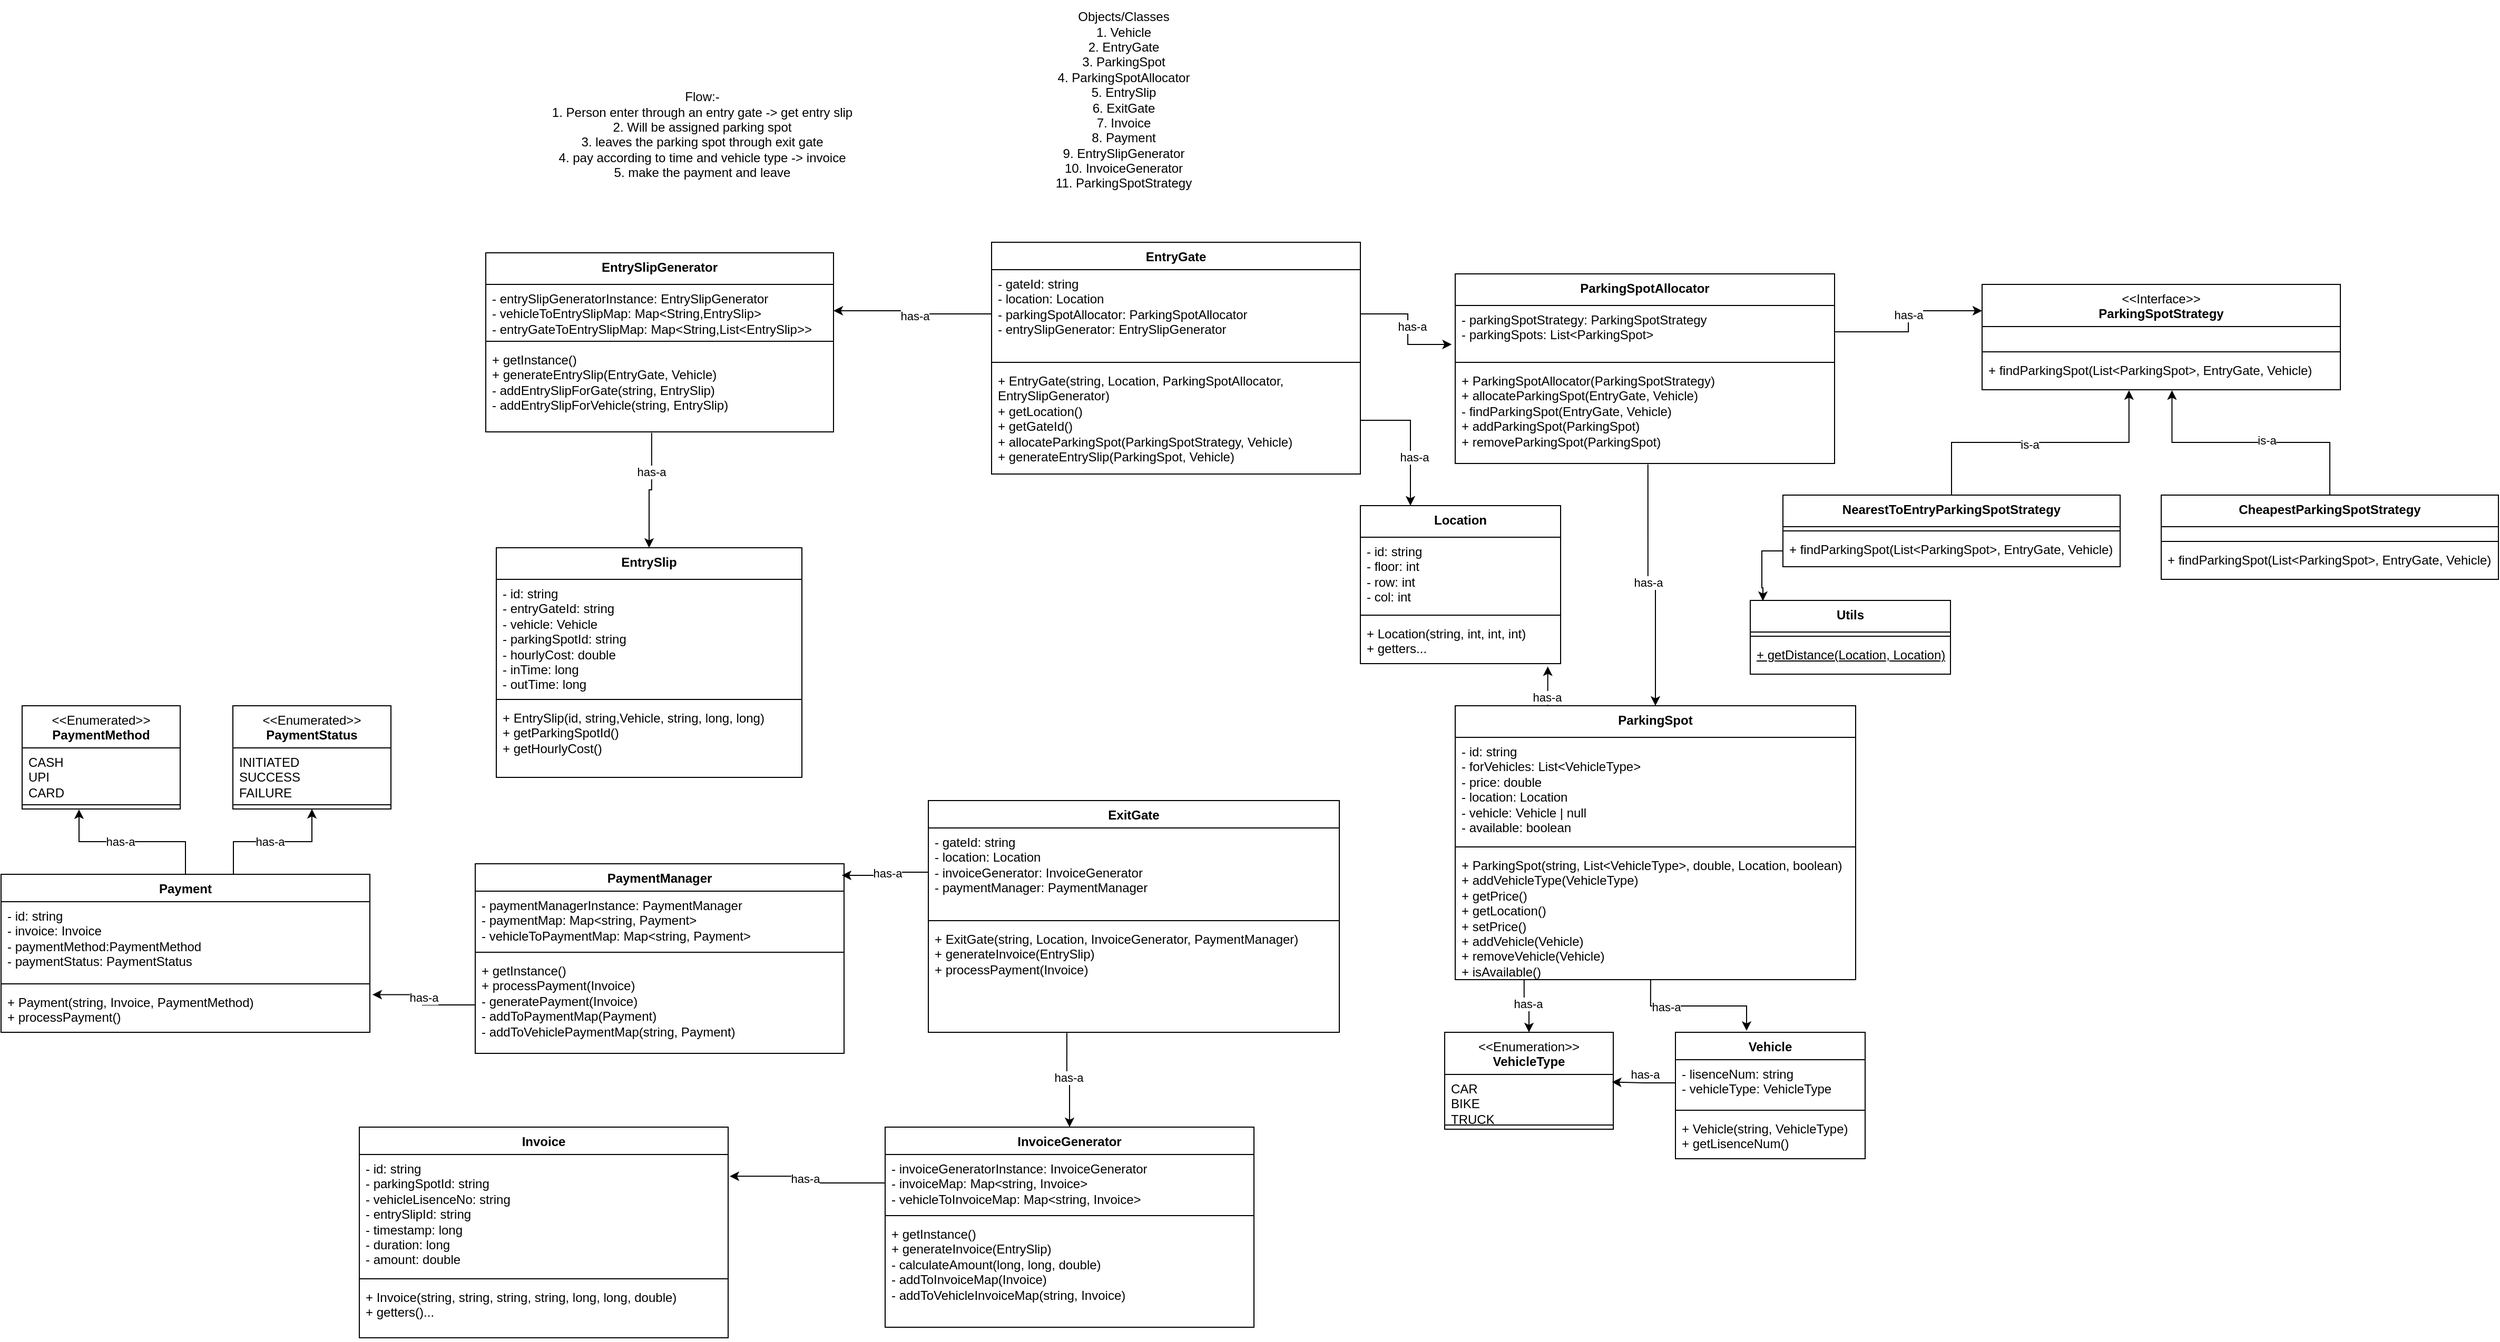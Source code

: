 <mxfile version="24.2.5" type="device">
  <diagram id="C5RBs43oDa-KdzZeNtuy" name="Page-1">
    <mxGraphModel dx="3758" dy="3126" grid="1" gridSize="10" guides="1" tooltips="1" connect="1" arrows="1" fold="1" page="1" pageScale="1" pageWidth="827" pageHeight="1169" math="0" shadow="0">
      <root>
        <mxCell id="WIyWlLk6GJQsqaUBKTNV-0" />
        <mxCell id="WIyWlLk6GJQsqaUBKTNV-1" parent="WIyWlLk6GJQsqaUBKTNV-0" />
        <mxCell id="csbOrZ35nOHn9MY8lGg2-0" value="Flow:-&lt;div&gt;1. Person enter through an entry gate -&amp;gt; get entry slip&lt;/div&gt;&lt;div&gt;2. Will be assigned parking spot&lt;br&gt;3. leaves the parking spot through exit gate&lt;/div&gt;&lt;div&gt;4. pay according to time and vehicle type -&amp;gt; invoice&lt;/div&gt;&lt;div&gt;5. make the payment and leave&lt;/div&gt;&lt;div&gt;&lt;br&gt;&lt;/div&gt;" style="text;html=1;align=center;verticalAlign=middle;resizable=0;points=[];autosize=1;strokeColor=none;fillColor=none;" vertex="1" parent="WIyWlLk6GJQsqaUBKTNV-1">
          <mxGeometry x="-90" y="-110" width="310" height="110" as="geometry" />
        </mxCell>
        <mxCell id="csbOrZ35nOHn9MY8lGg2-1" value="Objects/Classes&lt;div&gt;1. Vehicle&lt;/div&gt;&lt;div&gt;2. EntryGate&lt;/div&gt;&lt;div&gt;3. ParkingSpot&lt;/div&gt;&lt;div&gt;4. ParkingSpotAllocator&lt;/div&gt;&lt;div&gt;5. EntrySlip&lt;/div&gt;&lt;div&gt;6. ExitGate&lt;/div&gt;&lt;div&gt;7. Invoice&lt;/div&gt;&lt;div&gt;8. Payment&lt;/div&gt;&lt;div&gt;9. EntrySlipGenerator&lt;/div&gt;&lt;div&gt;10. InvoiceGenerator&lt;/div&gt;&lt;div&gt;11.&amp;nbsp;&lt;span style=&quot;text-align: left; text-wrap: wrap; background-color: initial;&quot;&gt;ParkingSpotStrategy&lt;/span&gt;&lt;/div&gt;" style="text;html=1;align=center;verticalAlign=middle;resizable=0;points=[];autosize=1;strokeColor=none;fillColor=none;" vertex="1" parent="WIyWlLk6GJQsqaUBKTNV-1">
          <mxGeometry x="390" y="-190" width="150" height="190" as="geometry" />
        </mxCell>
        <mxCell id="csbOrZ35nOHn9MY8lGg2-3" value="Vehicle" style="swimlane;fontStyle=1;align=center;verticalAlign=top;childLayout=stackLayout;horizontal=1;startSize=26;horizontalStack=0;resizeParent=1;resizeParentMax=0;resizeLast=0;collapsible=1;marginBottom=0;whiteSpace=wrap;html=1;" vertex="1" parent="WIyWlLk6GJQsqaUBKTNV-1">
          <mxGeometry x="989" y="790" width="180" height="120" as="geometry" />
        </mxCell>
        <mxCell id="csbOrZ35nOHn9MY8lGg2-4" value="- lisenceNum: string&lt;div&gt;- vehicleType: VehicleType&lt;/div&gt;" style="text;strokeColor=none;fillColor=none;align=left;verticalAlign=top;spacingLeft=4;spacingRight=4;overflow=hidden;rotatable=0;points=[[0,0.5],[1,0.5]];portConstraint=eastwest;whiteSpace=wrap;html=1;" vertex="1" parent="csbOrZ35nOHn9MY8lGg2-3">
          <mxGeometry y="26" width="180" height="44" as="geometry" />
        </mxCell>
        <mxCell id="csbOrZ35nOHn9MY8lGg2-5" value="" style="line;strokeWidth=1;fillColor=none;align=left;verticalAlign=middle;spacingTop=-1;spacingLeft=3;spacingRight=3;rotatable=0;labelPosition=right;points=[];portConstraint=eastwest;strokeColor=inherit;" vertex="1" parent="csbOrZ35nOHn9MY8lGg2-3">
          <mxGeometry y="70" width="180" height="8" as="geometry" />
        </mxCell>
        <mxCell id="csbOrZ35nOHn9MY8lGg2-6" value="&lt;div&gt;+ Vehicle(string, VehicleType)&lt;/div&gt;+ getLisenceNum()" style="text;strokeColor=none;fillColor=none;align=left;verticalAlign=top;spacingLeft=4;spacingRight=4;overflow=hidden;rotatable=0;points=[[0,0.5],[1,0.5]];portConstraint=eastwest;whiteSpace=wrap;html=1;" vertex="1" parent="csbOrZ35nOHn9MY8lGg2-3">
          <mxGeometry y="78" width="180" height="42" as="geometry" />
        </mxCell>
        <mxCell id="csbOrZ35nOHn9MY8lGg2-14" value="&lt;div&gt;&lt;span style=&quot;font-weight: normal;&quot;&gt;&amp;lt;&amp;lt;Enumeration&amp;gt;&amp;gt;&lt;/span&gt;&lt;/div&gt;VehicleType" style="swimlane;fontStyle=1;align=center;verticalAlign=top;childLayout=stackLayout;horizontal=1;startSize=40;horizontalStack=0;resizeParent=1;resizeParentMax=0;resizeLast=0;collapsible=1;marginBottom=0;whiteSpace=wrap;html=1;" vertex="1" parent="WIyWlLk6GJQsqaUBKTNV-1">
          <mxGeometry x="770" y="790" width="160" height="92" as="geometry" />
        </mxCell>
        <mxCell id="csbOrZ35nOHn9MY8lGg2-15" value="CAR&lt;div&gt;BIKE&lt;/div&gt;&lt;div&gt;TRUCK&lt;/div&gt;" style="text;strokeColor=none;fillColor=none;align=left;verticalAlign=top;spacingLeft=4;spacingRight=4;overflow=hidden;rotatable=0;points=[[0,0.5],[1,0.5]];portConstraint=eastwest;whiteSpace=wrap;html=1;" vertex="1" parent="csbOrZ35nOHn9MY8lGg2-14">
          <mxGeometry y="40" width="160" height="44" as="geometry" />
        </mxCell>
        <mxCell id="csbOrZ35nOHn9MY8lGg2-16" value="" style="line;strokeWidth=1;fillColor=none;align=left;verticalAlign=middle;spacingTop=-1;spacingLeft=3;spacingRight=3;rotatable=0;labelPosition=right;points=[];portConstraint=eastwest;strokeColor=inherit;" vertex="1" parent="csbOrZ35nOHn9MY8lGg2-14">
          <mxGeometry y="84" width="160" height="8" as="geometry" />
        </mxCell>
        <mxCell id="csbOrZ35nOHn9MY8lGg2-18" style="edgeStyle=orthogonalEdgeStyle;rounded=0;orthogonalLoop=1;jettySize=auto;html=1;entryX=0.992;entryY=0.164;entryDx=0;entryDy=0;entryPerimeter=0;" edge="1" parent="WIyWlLk6GJQsqaUBKTNV-1" source="csbOrZ35nOHn9MY8lGg2-4" target="csbOrZ35nOHn9MY8lGg2-15">
          <mxGeometry relative="1" as="geometry" />
        </mxCell>
        <mxCell id="csbOrZ35nOHn9MY8lGg2-19" value="has-a" style="edgeLabel;html=1;align=center;verticalAlign=middle;resizable=0;points=[];" vertex="1" connectable="0" parent="csbOrZ35nOHn9MY8lGg2-18">
          <mxGeometry x="0.165" y="-1" relative="1" as="geometry">
            <mxPoint x="5" y="-6" as="offset" />
          </mxGeometry>
        </mxCell>
        <mxCell id="csbOrZ35nOHn9MY8lGg2-20" value="EntryGate" style="swimlane;fontStyle=1;align=center;verticalAlign=top;childLayout=stackLayout;horizontal=1;startSize=26;horizontalStack=0;resizeParent=1;resizeParentMax=0;resizeLast=0;collapsible=1;marginBottom=0;whiteSpace=wrap;html=1;" vertex="1" parent="WIyWlLk6GJQsqaUBKTNV-1">
          <mxGeometry x="340" y="40" width="350" height="220" as="geometry" />
        </mxCell>
        <mxCell id="csbOrZ35nOHn9MY8lGg2-21" value="&lt;div&gt;- gateId: string&lt;span style=&quot;background-color: initial;&quot;&gt;&amp;nbsp;&lt;/span&gt;&lt;/div&gt;&lt;div&gt;&lt;span style=&quot;background-color: initial;&quot;&gt;- location: Location&lt;/span&gt;&lt;/div&gt;-&amp;nbsp;&lt;span style=&quot;background-color: initial;&quot;&gt;parkingSpotAllocator: ParkingSpotAllocator&lt;/span&gt;&lt;div&gt;&lt;div&gt;- entrySlipGenerator: EntrySlipGenerator&lt;/div&gt;&lt;/div&gt;&lt;div&gt;&lt;br&gt;&lt;/div&gt;" style="text;strokeColor=none;fillColor=none;align=left;verticalAlign=top;spacingLeft=4;spacingRight=4;overflow=hidden;rotatable=0;points=[[0,0.5],[1,0.5]];portConstraint=eastwest;whiteSpace=wrap;html=1;" vertex="1" parent="csbOrZ35nOHn9MY8lGg2-20">
          <mxGeometry y="26" width="350" height="84" as="geometry" />
        </mxCell>
        <mxCell id="csbOrZ35nOHn9MY8lGg2-22" value="" style="line;strokeWidth=1;fillColor=none;align=left;verticalAlign=middle;spacingTop=-1;spacingLeft=3;spacingRight=3;rotatable=0;labelPosition=right;points=[];portConstraint=eastwest;strokeColor=inherit;" vertex="1" parent="csbOrZ35nOHn9MY8lGg2-20">
          <mxGeometry y="110" width="350" height="8" as="geometry" />
        </mxCell>
        <mxCell id="csbOrZ35nOHn9MY8lGg2-23" value="+ EntryGate(string, Location, ParkingSpotAllocator, EntrySlipGenerator)&lt;div&gt;&lt;span style=&quot;background-color: initial;&quot;&gt;+ getLocation()&lt;/span&gt;&lt;/div&gt;&lt;div&gt;&lt;span style=&quot;background-color: initial;&quot;&gt;+ getGateId()&lt;/span&gt;&lt;div&gt;&lt;div&gt;+ allocateParkingSpot(ParkingSpotStrategy, Vehicle)&lt;/div&gt;&lt;div&gt;+ generateEntrySlip(ParkingSpot, Vehicle)&lt;/div&gt;&lt;div&gt;&lt;br&gt;&lt;/div&gt;&lt;/div&gt;&lt;/div&gt;" style="text;strokeColor=none;fillColor=none;align=left;verticalAlign=top;spacingLeft=4;spacingRight=4;overflow=hidden;rotatable=0;points=[[0,0.5],[1,0.5]];portConstraint=eastwest;whiteSpace=wrap;html=1;" vertex="1" parent="csbOrZ35nOHn9MY8lGg2-20">
          <mxGeometry y="118" width="350" height="102" as="geometry" />
        </mxCell>
        <mxCell id="csbOrZ35nOHn9MY8lGg2-24" value="&lt;div&gt;ParkingSpotAllocator&lt;/div&gt;" style="swimlane;fontStyle=1;align=center;verticalAlign=top;childLayout=stackLayout;horizontal=1;startSize=30;horizontalStack=0;resizeParent=1;resizeParentMax=0;resizeLast=0;collapsible=1;marginBottom=0;whiteSpace=wrap;html=1;" vertex="1" parent="WIyWlLk6GJQsqaUBKTNV-1">
          <mxGeometry x="780" y="70" width="360" height="180" as="geometry" />
        </mxCell>
        <mxCell id="csbOrZ35nOHn9MY8lGg2-25" value="- parkingSpotStrategy: ParkingSpotStrategy&lt;div&gt;- parkingSpots: List&amp;lt;ParkingSpot&amp;gt;&lt;/div&gt;" style="text;strokeColor=none;fillColor=none;align=left;verticalAlign=top;spacingLeft=4;spacingRight=4;overflow=hidden;rotatable=0;points=[[0,0.5],[1,0.5]];portConstraint=eastwest;whiteSpace=wrap;html=1;" vertex="1" parent="csbOrZ35nOHn9MY8lGg2-24">
          <mxGeometry y="30" width="360" height="50" as="geometry" />
        </mxCell>
        <mxCell id="csbOrZ35nOHn9MY8lGg2-26" value="" style="line;strokeWidth=1;fillColor=none;align=left;verticalAlign=middle;spacingTop=-1;spacingLeft=3;spacingRight=3;rotatable=0;labelPosition=right;points=[];portConstraint=eastwest;strokeColor=inherit;" vertex="1" parent="csbOrZ35nOHn9MY8lGg2-24">
          <mxGeometry y="80" width="360" height="8" as="geometry" />
        </mxCell>
        <mxCell id="csbOrZ35nOHn9MY8lGg2-27" value="+ ParkingSpotAllocator(ParkingSpotStrategy)&lt;div&gt;+ allocateParkingSpot(EntryGate, Vehicle)&lt;div&gt;- findParkingSpot(EntryGate, Vehicle)&lt;/div&gt;&lt;/div&gt;&lt;div&gt;+ addParkingSpot(ParkingSpot)&lt;/div&gt;&lt;div&gt;+ removeParkingSpot(ParkingSpot)&lt;/div&gt;&lt;div&gt;&lt;br&gt;&lt;/div&gt;" style="text;strokeColor=none;fillColor=none;align=left;verticalAlign=top;spacingLeft=4;spacingRight=4;overflow=hidden;rotatable=0;points=[[0,0.5],[1,0.5]];portConstraint=eastwest;whiteSpace=wrap;html=1;" vertex="1" parent="csbOrZ35nOHn9MY8lGg2-24">
          <mxGeometry y="88" width="360" height="92" as="geometry" />
        </mxCell>
        <mxCell id="csbOrZ35nOHn9MY8lGg2-34" style="edgeStyle=orthogonalEdgeStyle;rounded=0;orthogonalLoop=1;jettySize=auto;html=1;entryX=-0.009;entryY=0.372;entryDx=0;entryDy=0;entryPerimeter=0;" edge="1" parent="WIyWlLk6GJQsqaUBKTNV-1" source="csbOrZ35nOHn9MY8lGg2-21" target="csbOrZ35nOHn9MY8lGg2-24">
          <mxGeometry relative="1" as="geometry" />
        </mxCell>
        <mxCell id="csbOrZ35nOHn9MY8lGg2-35" value="has-a" style="edgeLabel;html=1;align=center;verticalAlign=middle;resizable=0;points=[];" vertex="1" connectable="0" parent="csbOrZ35nOHn9MY8lGg2-34">
          <mxGeometry x="-0.025" y="4" relative="1" as="geometry">
            <mxPoint as="offset" />
          </mxGeometry>
        </mxCell>
        <mxCell id="csbOrZ35nOHn9MY8lGg2-36" value="&lt;div&gt;&lt;span style=&quot;font-weight: normal;&quot;&gt;&amp;lt;&amp;lt;Interface&amp;gt;&amp;gt;&lt;/span&gt;&lt;/div&gt;&lt;div&gt;ParkingSpotStrategy&lt;/div&gt;" style="swimlane;fontStyle=1;align=center;verticalAlign=top;childLayout=stackLayout;horizontal=1;startSize=40;horizontalStack=0;resizeParent=1;resizeParentMax=0;resizeLast=0;collapsible=1;marginBottom=0;whiteSpace=wrap;html=1;" vertex="1" parent="WIyWlLk6GJQsqaUBKTNV-1">
          <mxGeometry x="1280" y="80" width="340" height="100" as="geometry" />
        </mxCell>
        <mxCell id="csbOrZ35nOHn9MY8lGg2-37" value="&lt;div&gt;&lt;br&gt;&lt;/div&gt;" style="text;strokeColor=none;fillColor=none;align=left;verticalAlign=top;spacingLeft=4;spacingRight=4;overflow=hidden;rotatable=0;points=[[0,0.5],[1,0.5]];portConstraint=eastwest;whiteSpace=wrap;html=1;" vertex="1" parent="csbOrZ35nOHn9MY8lGg2-36">
          <mxGeometry y="40" width="340" height="20" as="geometry" />
        </mxCell>
        <mxCell id="csbOrZ35nOHn9MY8lGg2-38" value="" style="line;strokeWidth=1;fillColor=none;align=left;verticalAlign=middle;spacingTop=-1;spacingLeft=3;spacingRight=3;rotatable=0;labelPosition=right;points=[];portConstraint=eastwest;strokeColor=inherit;" vertex="1" parent="csbOrZ35nOHn9MY8lGg2-36">
          <mxGeometry y="60" width="340" height="8" as="geometry" />
        </mxCell>
        <mxCell id="csbOrZ35nOHn9MY8lGg2-39" value="+ findParkingSpot(List&amp;lt;ParkingSpot&amp;gt;, EntryGate, Vehicle)" style="text;strokeColor=none;fillColor=none;align=left;verticalAlign=top;spacingLeft=4;spacingRight=4;overflow=hidden;rotatable=0;points=[[0,0.5],[1,0.5]];portConstraint=eastwest;whiteSpace=wrap;html=1;" vertex="1" parent="csbOrZ35nOHn9MY8lGg2-36">
          <mxGeometry y="68" width="340" height="32" as="geometry" />
        </mxCell>
        <mxCell id="csbOrZ35nOHn9MY8lGg2-40" value="NearestToEntryParkingSpotStrategy" style="swimlane;fontStyle=1;align=center;verticalAlign=top;childLayout=stackLayout;horizontal=1;startSize=30;horizontalStack=0;resizeParent=1;resizeParentMax=0;resizeLast=0;collapsible=1;marginBottom=0;whiteSpace=wrap;html=1;" vertex="1" parent="WIyWlLk6GJQsqaUBKTNV-1">
          <mxGeometry x="1091" y="280" width="320" height="68" as="geometry" />
        </mxCell>
        <mxCell id="csbOrZ35nOHn9MY8lGg2-42" value="" style="line;strokeWidth=1;fillColor=none;align=left;verticalAlign=middle;spacingTop=-1;spacingLeft=3;spacingRight=3;rotatable=0;labelPosition=right;points=[];portConstraint=eastwest;strokeColor=inherit;" vertex="1" parent="csbOrZ35nOHn9MY8lGg2-40">
          <mxGeometry y="30" width="320" height="8" as="geometry" />
        </mxCell>
        <mxCell id="csbOrZ35nOHn9MY8lGg2-43" value="+ findParkingSpot(List&amp;lt;ParkingSpot&amp;gt;, EntryGate, Vehicle)" style="text;strokeColor=none;fillColor=none;align=left;verticalAlign=top;spacingLeft=4;spacingRight=4;overflow=hidden;rotatable=0;points=[[0,0.5],[1,0.5]];portConstraint=eastwest;whiteSpace=wrap;html=1;" vertex="1" parent="csbOrZ35nOHn9MY8lGg2-40">
          <mxGeometry y="38" width="320" height="30" as="geometry" />
        </mxCell>
        <mxCell id="csbOrZ35nOHn9MY8lGg2-44" style="edgeStyle=orthogonalEdgeStyle;rounded=0;orthogonalLoop=1;jettySize=auto;html=1;entryX=0.41;entryY=1.017;entryDx=0;entryDy=0;entryPerimeter=0;" edge="1" parent="WIyWlLk6GJQsqaUBKTNV-1" source="csbOrZ35nOHn9MY8lGg2-40" target="csbOrZ35nOHn9MY8lGg2-39">
          <mxGeometry relative="1" as="geometry" />
        </mxCell>
        <mxCell id="csbOrZ35nOHn9MY8lGg2-45" value="is-a" style="edgeLabel;html=1;align=center;verticalAlign=middle;resizable=0;points=[];" vertex="1" connectable="0" parent="csbOrZ35nOHn9MY8lGg2-44">
          <mxGeometry x="-0.074" y="-2" relative="1" as="geometry">
            <mxPoint as="offset" />
          </mxGeometry>
        </mxCell>
        <mxCell id="csbOrZ35nOHn9MY8lGg2-46" value="CheapestParkingSpotStrategy" style="swimlane;fontStyle=1;align=center;verticalAlign=top;childLayout=stackLayout;horizontal=1;startSize=30;horizontalStack=0;resizeParent=1;resizeParentMax=0;resizeLast=0;collapsible=1;marginBottom=0;whiteSpace=wrap;html=1;" vertex="1" parent="WIyWlLk6GJQsqaUBKTNV-1">
          <mxGeometry x="1450" y="280" width="320" height="80" as="geometry" />
        </mxCell>
        <mxCell id="csbOrZ35nOHn9MY8lGg2-47" value="&lt;div&gt;&lt;br&gt;&lt;/div&gt;" style="text;strokeColor=none;fillColor=none;align=left;verticalAlign=top;spacingLeft=4;spacingRight=4;overflow=hidden;rotatable=0;points=[[0,0.5],[1,0.5]];portConstraint=eastwest;whiteSpace=wrap;html=1;" vertex="1" parent="csbOrZ35nOHn9MY8lGg2-46">
          <mxGeometry y="30" width="320" height="10" as="geometry" />
        </mxCell>
        <mxCell id="csbOrZ35nOHn9MY8lGg2-48" value="" style="line;strokeWidth=1;fillColor=none;align=left;verticalAlign=middle;spacingTop=-1;spacingLeft=3;spacingRight=3;rotatable=0;labelPosition=right;points=[];portConstraint=eastwest;strokeColor=inherit;" vertex="1" parent="csbOrZ35nOHn9MY8lGg2-46">
          <mxGeometry y="40" width="320" height="8" as="geometry" />
        </mxCell>
        <mxCell id="csbOrZ35nOHn9MY8lGg2-49" value="+ findParkingSpot(List&amp;lt;ParkingSpot&amp;gt;, EntryGate, Vehicle)" style="text;strokeColor=none;fillColor=none;align=left;verticalAlign=top;spacingLeft=4;spacingRight=4;overflow=hidden;rotatable=0;points=[[0,0.5],[1,0.5]];portConstraint=eastwest;whiteSpace=wrap;html=1;" vertex="1" parent="csbOrZ35nOHn9MY8lGg2-46">
          <mxGeometry y="48" width="320" height="32" as="geometry" />
        </mxCell>
        <mxCell id="csbOrZ35nOHn9MY8lGg2-50" style="edgeStyle=orthogonalEdgeStyle;rounded=0;orthogonalLoop=1;jettySize=auto;html=1;entryX=0.53;entryY=1.016;entryDx=0;entryDy=0;entryPerimeter=0;" edge="1" parent="WIyWlLk6GJQsqaUBKTNV-1" source="csbOrZ35nOHn9MY8lGg2-46" target="csbOrZ35nOHn9MY8lGg2-39">
          <mxGeometry relative="1" as="geometry" />
        </mxCell>
        <mxCell id="csbOrZ35nOHn9MY8lGg2-51" value="is-a" style="edgeLabel;html=1;align=center;verticalAlign=middle;resizable=0;points=[];" vertex="1" connectable="0" parent="csbOrZ35nOHn9MY8lGg2-50">
          <mxGeometry x="-0.119" y="-2" relative="1" as="geometry">
            <mxPoint as="offset" />
          </mxGeometry>
        </mxCell>
        <mxCell id="csbOrZ35nOHn9MY8lGg2-52" style="edgeStyle=orthogonalEdgeStyle;rounded=0;orthogonalLoop=1;jettySize=auto;html=1;entryX=0;entryY=0.25;entryDx=0;entryDy=0;" edge="1" parent="WIyWlLk6GJQsqaUBKTNV-1" source="csbOrZ35nOHn9MY8lGg2-25" target="csbOrZ35nOHn9MY8lGg2-36">
          <mxGeometry relative="1" as="geometry" />
        </mxCell>
        <mxCell id="csbOrZ35nOHn9MY8lGg2-53" value="has-a" style="edgeLabel;html=1;align=center;verticalAlign=middle;resizable=0;points=[];" vertex="1" connectable="0" parent="csbOrZ35nOHn9MY8lGg2-52">
          <mxGeometry x="0.127" y="-3" relative="1" as="geometry">
            <mxPoint y="1" as="offset" />
          </mxGeometry>
        </mxCell>
        <mxCell id="csbOrZ35nOHn9MY8lGg2-54" value="&lt;div&gt;ParkingSpot&lt;/div&gt;" style="swimlane;fontStyle=1;align=center;verticalAlign=top;childLayout=stackLayout;horizontal=1;startSize=30;horizontalStack=0;resizeParent=1;resizeParentMax=0;resizeLast=0;collapsible=1;marginBottom=0;whiteSpace=wrap;html=1;" vertex="1" parent="WIyWlLk6GJQsqaUBKTNV-1">
          <mxGeometry x="780" y="480" width="380" height="260" as="geometry" />
        </mxCell>
        <mxCell id="csbOrZ35nOHn9MY8lGg2-55" value="- id: string&lt;div&gt;- forVehicles: List&amp;lt;VehicleType&amp;gt;&lt;/div&gt;&lt;div&gt;- price: double&lt;/div&gt;&lt;div&gt;- location: Location&lt;/div&gt;&lt;div&gt;- vehicle: Vehicle | null&lt;/div&gt;&lt;div&gt;- available: boolean&lt;/div&gt;" style="text;strokeColor=none;fillColor=none;align=left;verticalAlign=top;spacingLeft=4;spacingRight=4;overflow=hidden;rotatable=0;points=[[0,0.5],[1,0.5]];portConstraint=eastwest;whiteSpace=wrap;html=1;" vertex="1" parent="csbOrZ35nOHn9MY8lGg2-54">
          <mxGeometry y="30" width="380" height="100" as="geometry" />
        </mxCell>
        <mxCell id="csbOrZ35nOHn9MY8lGg2-56" value="" style="line;strokeWidth=1;fillColor=none;align=left;verticalAlign=middle;spacingTop=-1;spacingLeft=3;spacingRight=3;rotatable=0;labelPosition=right;points=[];portConstraint=eastwest;strokeColor=inherit;" vertex="1" parent="csbOrZ35nOHn9MY8lGg2-54">
          <mxGeometry y="130" width="380" height="8" as="geometry" />
        </mxCell>
        <mxCell id="csbOrZ35nOHn9MY8lGg2-57" value="&lt;div&gt;+ ParkingSpot(string, List&amp;lt;VehicleType&amp;gt;, double, Location, boolean)&lt;/div&gt;&lt;div&gt;+ addVehicleType(VehicleType)&lt;/div&gt;&lt;div&gt;+ getPrice()&lt;/div&gt;&lt;div&gt;+ getLocation()&lt;/div&gt;&lt;div&gt;+ setPrice()&lt;/div&gt;&lt;div&gt;+ addVehicle(Vehicle)&lt;/div&gt;&lt;div&gt;+ removeVehicle(Vehicle)&lt;/div&gt;&lt;div&gt;+ isAvailable()&lt;/div&gt;" style="text;strokeColor=none;fillColor=none;align=left;verticalAlign=top;spacingLeft=4;spacingRight=4;overflow=hidden;rotatable=0;points=[[0,0.5],[1,0.5]];portConstraint=eastwest;whiteSpace=wrap;html=1;" vertex="1" parent="csbOrZ35nOHn9MY8lGg2-54">
          <mxGeometry y="138" width="380" height="122" as="geometry" />
        </mxCell>
        <mxCell id="csbOrZ35nOHn9MY8lGg2-58" style="edgeStyle=orthogonalEdgeStyle;rounded=0;orthogonalLoop=1;jettySize=auto;html=1;entryX=0.5;entryY=0;entryDx=0;entryDy=0;exitX=0.508;exitY=1.01;exitDx=0;exitDy=0;exitPerimeter=0;" edge="1" parent="WIyWlLk6GJQsqaUBKTNV-1" source="csbOrZ35nOHn9MY8lGg2-27" target="csbOrZ35nOHn9MY8lGg2-54">
          <mxGeometry relative="1" as="geometry">
            <mxPoint x="960" y="260" as="sourcePoint" />
          </mxGeometry>
        </mxCell>
        <mxCell id="csbOrZ35nOHn9MY8lGg2-59" value="has-a" style="edgeLabel;html=1;align=center;verticalAlign=middle;resizable=0;points=[];" vertex="1" connectable="0" parent="csbOrZ35nOHn9MY8lGg2-58">
          <mxGeometry x="-0.057" relative="1" as="geometry">
            <mxPoint as="offset" />
          </mxGeometry>
        </mxCell>
        <mxCell id="csbOrZ35nOHn9MY8lGg2-60" value="&lt;div&gt;Location&lt;/div&gt;" style="swimlane;fontStyle=1;align=center;verticalAlign=top;childLayout=stackLayout;horizontal=1;startSize=30;horizontalStack=0;resizeParent=1;resizeParentMax=0;resizeLast=0;collapsible=1;marginBottom=0;whiteSpace=wrap;html=1;" vertex="1" parent="WIyWlLk6GJQsqaUBKTNV-1">
          <mxGeometry x="690" y="290" width="190" height="150" as="geometry" />
        </mxCell>
        <mxCell id="csbOrZ35nOHn9MY8lGg2-61" value="- id: string&lt;div&gt;- floor: int&lt;br&gt;&lt;div&gt;- row: int&lt;/div&gt;&lt;div&gt;- col: int&lt;/div&gt;&lt;/div&gt;" style="text;strokeColor=none;fillColor=none;align=left;verticalAlign=top;spacingLeft=4;spacingRight=4;overflow=hidden;rotatable=0;points=[[0,0.5],[1,0.5]];portConstraint=eastwest;whiteSpace=wrap;html=1;" vertex="1" parent="csbOrZ35nOHn9MY8lGg2-60">
          <mxGeometry y="30" width="190" height="70" as="geometry" />
        </mxCell>
        <mxCell id="csbOrZ35nOHn9MY8lGg2-62" value="" style="line;strokeWidth=1;fillColor=none;align=left;verticalAlign=middle;spacingTop=-1;spacingLeft=3;spacingRight=3;rotatable=0;labelPosition=right;points=[];portConstraint=eastwest;strokeColor=inherit;" vertex="1" parent="csbOrZ35nOHn9MY8lGg2-60">
          <mxGeometry y="100" width="190" height="8" as="geometry" />
        </mxCell>
        <mxCell id="csbOrZ35nOHn9MY8lGg2-63" value="&lt;div&gt;+ Location(string, int, int, int)&lt;/div&gt;&lt;div&gt;+ getters...&lt;/div&gt;" style="text;strokeColor=none;fillColor=none;align=left;verticalAlign=top;spacingLeft=4;spacingRight=4;overflow=hidden;rotatable=0;points=[[0,0.5],[1,0.5]];portConstraint=eastwest;whiteSpace=wrap;html=1;" vertex="1" parent="csbOrZ35nOHn9MY8lGg2-60">
          <mxGeometry y="108" width="190" height="42" as="geometry" />
        </mxCell>
        <mxCell id="csbOrZ35nOHn9MY8lGg2-64" style="edgeStyle=orthogonalEdgeStyle;rounded=0;orthogonalLoop=1;jettySize=auto;html=1;exitX=0.25;exitY=0;exitDx=0;exitDy=0;entryX=0.936;entryY=1.064;entryDx=0;entryDy=0;entryPerimeter=0;" edge="1" parent="WIyWlLk6GJQsqaUBKTNV-1" source="csbOrZ35nOHn9MY8lGg2-54" target="csbOrZ35nOHn9MY8lGg2-63">
          <mxGeometry relative="1" as="geometry" />
        </mxCell>
        <mxCell id="csbOrZ35nOHn9MY8lGg2-67" value="has-a" style="edgeLabel;html=1;align=center;verticalAlign=middle;resizable=0;points=[];" vertex="1" connectable="0" parent="csbOrZ35nOHn9MY8lGg2-64">
          <mxGeometry x="0.23" y="1" relative="1" as="geometry">
            <mxPoint y="12" as="offset" />
          </mxGeometry>
        </mxCell>
        <mxCell id="csbOrZ35nOHn9MY8lGg2-65" style="edgeStyle=orthogonalEdgeStyle;rounded=0;orthogonalLoop=1;jettySize=auto;html=1;entryX=0.25;entryY=0;entryDx=0;entryDy=0;" edge="1" parent="WIyWlLk6GJQsqaUBKTNV-1" source="csbOrZ35nOHn9MY8lGg2-23" target="csbOrZ35nOHn9MY8lGg2-60">
          <mxGeometry relative="1" as="geometry" />
        </mxCell>
        <mxCell id="csbOrZ35nOHn9MY8lGg2-66" value="has-a" style="edgeLabel;html=1;align=center;verticalAlign=middle;resizable=0;points=[];" vertex="1" connectable="0" parent="csbOrZ35nOHn9MY8lGg2-65">
          <mxGeometry x="0.281" y="3" relative="1" as="geometry">
            <mxPoint as="offset" />
          </mxGeometry>
        </mxCell>
        <mxCell id="csbOrZ35nOHn9MY8lGg2-68" value="&lt;div&gt;Utils&lt;/div&gt;" style="swimlane;fontStyle=1;align=center;verticalAlign=top;childLayout=stackLayout;horizontal=1;startSize=30;horizontalStack=0;resizeParent=1;resizeParentMax=0;resizeLast=0;collapsible=1;marginBottom=0;whiteSpace=wrap;html=1;" vertex="1" parent="WIyWlLk6GJQsqaUBKTNV-1">
          <mxGeometry x="1060" y="380" width="190" height="70" as="geometry" />
        </mxCell>
        <mxCell id="csbOrZ35nOHn9MY8lGg2-70" value="" style="line;strokeWidth=1;fillColor=none;align=left;verticalAlign=middle;spacingTop=-1;spacingLeft=3;spacingRight=3;rotatable=0;labelPosition=right;points=[];portConstraint=eastwest;strokeColor=inherit;" vertex="1" parent="csbOrZ35nOHn9MY8lGg2-68">
          <mxGeometry y="30" width="190" height="8" as="geometry" />
        </mxCell>
        <mxCell id="csbOrZ35nOHn9MY8lGg2-71" value="&lt;u&gt;+ getDistance(Location, Location)&lt;/u&gt;" style="text;strokeColor=none;fillColor=none;align=left;verticalAlign=top;spacingLeft=4;spacingRight=4;overflow=hidden;rotatable=0;points=[[0,0.5],[1,0.5]];portConstraint=eastwest;whiteSpace=wrap;html=1;" vertex="1" parent="csbOrZ35nOHn9MY8lGg2-68">
          <mxGeometry y="38" width="190" height="32" as="geometry" />
        </mxCell>
        <mxCell id="csbOrZ35nOHn9MY8lGg2-73" style="edgeStyle=orthogonalEdgeStyle;rounded=0;orthogonalLoop=1;jettySize=auto;html=1;entryX=0.063;entryY=0.007;entryDx=0;entryDy=0;entryPerimeter=0;" edge="1" parent="WIyWlLk6GJQsqaUBKTNV-1" source="csbOrZ35nOHn9MY8lGg2-43" target="csbOrZ35nOHn9MY8lGg2-68">
          <mxGeometry relative="1" as="geometry" />
        </mxCell>
        <mxCell id="csbOrZ35nOHn9MY8lGg2-74" style="edgeStyle=orthogonalEdgeStyle;rounded=0;orthogonalLoop=1;jettySize=auto;html=1;entryX=0.375;entryY=-0.012;entryDx=0;entryDy=0;entryPerimeter=0;exitX=0.488;exitY=1.004;exitDx=0;exitDy=0;exitPerimeter=0;" edge="1" parent="WIyWlLk6GJQsqaUBKTNV-1" source="csbOrZ35nOHn9MY8lGg2-57" target="csbOrZ35nOHn9MY8lGg2-3">
          <mxGeometry relative="1" as="geometry" />
        </mxCell>
        <mxCell id="csbOrZ35nOHn9MY8lGg2-75" value="has-a" style="edgeLabel;html=1;align=center;verticalAlign=middle;resizable=0;points=[];" vertex="1" connectable="0" parent="csbOrZ35nOHn9MY8lGg2-74">
          <mxGeometry x="-0.436" y="-1" relative="1" as="geometry">
            <mxPoint as="offset" />
          </mxGeometry>
        </mxCell>
        <mxCell id="csbOrZ35nOHn9MY8lGg2-76" style="edgeStyle=orthogonalEdgeStyle;rounded=0;orthogonalLoop=1;jettySize=auto;html=1;entryX=0.5;entryY=0;entryDx=0;entryDy=0;exitX=0.172;exitY=0.999;exitDx=0;exitDy=0;exitPerimeter=0;" edge="1" parent="WIyWlLk6GJQsqaUBKTNV-1" source="csbOrZ35nOHn9MY8lGg2-57" target="csbOrZ35nOHn9MY8lGg2-14">
          <mxGeometry relative="1" as="geometry" />
        </mxCell>
        <mxCell id="csbOrZ35nOHn9MY8lGg2-77" value="has-a" style="edgeLabel;html=1;align=center;verticalAlign=middle;resizable=0;points=[];" vertex="1" connectable="0" parent="csbOrZ35nOHn9MY8lGg2-76">
          <mxGeometry x="0.042" y="2" relative="1" as="geometry">
            <mxPoint as="offset" />
          </mxGeometry>
        </mxCell>
        <mxCell id="csbOrZ35nOHn9MY8lGg2-83" value="&lt;div style=&quot;forced-color-adjust: none;&quot;&gt;&lt;br style=&quot;forced-color-adjust: none; color: rgb(0, 0, 0); font-family: Helvetica; font-size: 12px; font-style: normal; font-variant-ligatures: normal; font-variant-caps: normal; font-weight: 400; letter-spacing: normal; orphans: 2; text-align: left; text-indent: 0px; text-transform: none; widows: 2; word-spacing: 0px; -webkit-text-stroke-width: 0px; white-space: normal; background-color: rgb(251, 251, 251); text-decoration-thickness: initial; text-decoration-style: initial; text-decoration-color: initial;&quot;&gt;&lt;/div&gt;" style="text;whiteSpace=wrap;html=1;" vertex="1" parent="WIyWlLk6GJQsqaUBKTNV-1">
          <mxGeometry x="330" y="460" width="150" height="110" as="geometry" />
        </mxCell>
        <mxCell id="csbOrZ35nOHn9MY8lGg2-84" value="&lt;div&gt;EntrySlip&lt;/div&gt;" style="swimlane;fontStyle=1;align=center;verticalAlign=top;childLayout=stackLayout;horizontal=1;startSize=30;horizontalStack=0;resizeParent=1;resizeParentMax=0;resizeLast=0;collapsible=1;marginBottom=0;whiteSpace=wrap;html=1;" vertex="1" parent="WIyWlLk6GJQsqaUBKTNV-1">
          <mxGeometry x="-130" y="330" width="290" height="218" as="geometry" />
        </mxCell>
        <mxCell id="csbOrZ35nOHn9MY8lGg2-85" value="- id: string&lt;div&gt;- entryGateId: string&lt;br&gt;&lt;div&gt;- vehicle: Vehicle&lt;/div&gt;&lt;div&gt;- parkingSpotId: string&lt;/div&gt;&lt;div&gt;- hourlyCost: double&lt;/div&gt;&lt;div&gt;- inTime: long&lt;/div&gt;&lt;div&gt;- outTime: long&lt;/div&gt;&lt;div&gt;&lt;br&gt;&lt;/div&gt;&lt;/div&gt;" style="text;strokeColor=none;fillColor=none;align=left;verticalAlign=top;spacingLeft=4;spacingRight=4;overflow=hidden;rotatable=0;points=[[0,0.5],[1,0.5]];portConstraint=eastwest;whiteSpace=wrap;html=1;" vertex="1" parent="csbOrZ35nOHn9MY8lGg2-84">
          <mxGeometry y="30" width="290" height="110" as="geometry" />
        </mxCell>
        <mxCell id="csbOrZ35nOHn9MY8lGg2-86" value="" style="line;strokeWidth=1;fillColor=none;align=left;verticalAlign=middle;spacingTop=-1;spacingLeft=3;spacingRight=3;rotatable=0;labelPosition=right;points=[];portConstraint=eastwest;strokeColor=inherit;" vertex="1" parent="csbOrZ35nOHn9MY8lGg2-84">
          <mxGeometry y="140" width="290" height="8" as="geometry" />
        </mxCell>
        <mxCell id="csbOrZ35nOHn9MY8lGg2-87" value="+ EntrySlip(id, string,Vehicle, string, long, long)&lt;div&gt;+ getParkingSpotId()&lt;/div&gt;&lt;div&gt;+ getHourlyCost()&lt;/div&gt;&lt;div&gt;&lt;br&gt;&lt;/div&gt;" style="text;strokeColor=none;fillColor=none;align=left;verticalAlign=top;spacingLeft=4;spacingRight=4;overflow=hidden;rotatable=0;points=[[0,0.5],[1,0.5]];portConstraint=eastwest;whiteSpace=wrap;html=1;" vertex="1" parent="csbOrZ35nOHn9MY8lGg2-84">
          <mxGeometry y="148" width="290" height="70" as="geometry" />
        </mxCell>
        <mxCell id="csbOrZ35nOHn9MY8lGg2-88" value="&lt;div&gt;EntrySlipGenerator&lt;/div&gt;" style="swimlane;fontStyle=1;align=center;verticalAlign=top;childLayout=stackLayout;horizontal=1;startSize=30;horizontalStack=0;resizeParent=1;resizeParentMax=0;resizeLast=0;collapsible=1;marginBottom=0;whiteSpace=wrap;html=1;" vertex="1" parent="WIyWlLk6GJQsqaUBKTNV-1">
          <mxGeometry x="-140" y="50" width="330" height="170" as="geometry" />
        </mxCell>
        <mxCell id="csbOrZ35nOHn9MY8lGg2-89" value="&lt;div&gt;- entrySlipGeneratorInstance: EntrySlipGenerator&lt;/div&gt;&lt;div&gt;- vehicleToEntrySlipMap: Map&amp;lt;String,EntrySlip&amp;gt;&lt;/div&gt;&lt;div&gt;- entryGateToEntrySlipMap: Map&amp;lt;String,List&amp;lt;EntrySlip&amp;gt;&amp;gt;&lt;/div&gt;" style="text;strokeColor=none;fillColor=none;align=left;verticalAlign=top;spacingLeft=4;spacingRight=4;overflow=hidden;rotatable=0;points=[[0,0.5],[1,0.5]];portConstraint=eastwest;whiteSpace=wrap;html=1;" vertex="1" parent="csbOrZ35nOHn9MY8lGg2-88">
          <mxGeometry y="30" width="330" height="50" as="geometry" />
        </mxCell>
        <mxCell id="csbOrZ35nOHn9MY8lGg2-90" value="" style="line;strokeWidth=1;fillColor=none;align=left;verticalAlign=middle;spacingTop=-1;spacingLeft=3;spacingRight=3;rotatable=0;labelPosition=right;points=[];portConstraint=eastwest;strokeColor=inherit;" vertex="1" parent="csbOrZ35nOHn9MY8lGg2-88">
          <mxGeometry y="80" width="330" height="8" as="geometry" />
        </mxCell>
        <mxCell id="csbOrZ35nOHn9MY8lGg2-91" value="&lt;div&gt;+ getInstance()&lt;/div&gt;&lt;div&gt;+ generateEntrySlip(EntryGate, Vehicle)&lt;/div&gt;&lt;div&gt;- addEntrySlipForGate(string, EntrySlip)&lt;/div&gt;&lt;div&gt;- addEntrySlipForVehicle(string, EntrySlip)&lt;/div&gt;" style="text;strokeColor=none;fillColor=none;align=left;verticalAlign=top;spacingLeft=4;spacingRight=4;overflow=hidden;rotatable=0;points=[[0,0.5],[1,0.5]];portConstraint=eastwest;whiteSpace=wrap;html=1;" vertex="1" parent="csbOrZ35nOHn9MY8lGg2-88">
          <mxGeometry y="88" width="330" height="82" as="geometry" />
        </mxCell>
        <mxCell id="csbOrZ35nOHn9MY8lGg2-92" style="edgeStyle=orthogonalEdgeStyle;rounded=0;orthogonalLoop=1;jettySize=auto;html=1;" edge="1" parent="WIyWlLk6GJQsqaUBKTNV-1" source="csbOrZ35nOHn9MY8lGg2-21" target="csbOrZ35nOHn9MY8lGg2-89">
          <mxGeometry relative="1" as="geometry" />
        </mxCell>
        <mxCell id="csbOrZ35nOHn9MY8lGg2-93" value="has-a" style="edgeLabel;html=1;align=center;verticalAlign=middle;resizable=0;points=[];" vertex="1" connectable="0" parent="csbOrZ35nOHn9MY8lGg2-92">
          <mxGeometry x="-0.036" y="2" relative="1" as="geometry">
            <mxPoint as="offset" />
          </mxGeometry>
        </mxCell>
        <mxCell id="csbOrZ35nOHn9MY8lGg2-94" style="edgeStyle=orthogonalEdgeStyle;rounded=0;orthogonalLoop=1;jettySize=auto;html=1;exitX=0.477;exitY=1.011;exitDx=0;exitDy=0;exitPerimeter=0;" edge="1" parent="WIyWlLk6GJQsqaUBKTNV-1" source="csbOrZ35nOHn9MY8lGg2-91" target="csbOrZ35nOHn9MY8lGg2-84">
          <mxGeometry relative="1" as="geometry" />
        </mxCell>
        <mxCell id="csbOrZ35nOHn9MY8lGg2-95" value="has-a" style="edgeLabel;html=1;align=center;verticalAlign=middle;resizable=0;points=[];" vertex="1" connectable="0" parent="csbOrZ35nOHn9MY8lGg2-94">
          <mxGeometry x="-0.349" y="-1" relative="1" as="geometry">
            <mxPoint as="offset" />
          </mxGeometry>
        </mxCell>
        <mxCell id="csbOrZ35nOHn9MY8lGg2-96" value="ExitGate" style="swimlane;fontStyle=1;align=center;verticalAlign=top;childLayout=stackLayout;horizontal=1;startSize=26;horizontalStack=0;resizeParent=1;resizeParentMax=0;resizeLast=0;collapsible=1;marginBottom=0;whiteSpace=wrap;html=1;" vertex="1" parent="WIyWlLk6GJQsqaUBKTNV-1">
          <mxGeometry x="280" y="570" width="390" height="220" as="geometry" />
        </mxCell>
        <mxCell id="csbOrZ35nOHn9MY8lGg2-97" value="&lt;div&gt;- gateId: string&lt;span style=&quot;background-color: initial;&quot;&gt;&amp;nbsp;&lt;/span&gt;&lt;/div&gt;&lt;div&gt;&lt;span style=&quot;background-color: initial;&quot;&gt;- location: Location&lt;/span&gt;&lt;/div&gt;- invoiceGenerator&lt;span style=&quot;background-color: initial;&quot;&gt;: InvoiceGenerator&lt;/span&gt;&lt;div&gt;&lt;div&gt;- paymentManager: PaymentManager&lt;/div&gt;&lt;/div&gt;&lt;div&gt;&lt;br&gt;&lt;/div&gt;" style="text;strokeColor=none;fillColor=none;align=left;verticalAlign=top;spacingLeft=4;spacingRight=4;overflow=hidden;rotatable=0;points=[[0,0.5],[1,0.5]];portConstraint=eastwest;whiteSpace=wrap;html=1;" vertex="1" parent="csbOrZ35nOHn9MY8lGg2-96">
          <mxGeometry y="26" width="390" height="84" as="geometry" />
        </mxCell>
        <mxCell id="csbOrZ35nOHn9MY8lGg2-98" value="" style="line;strokeWidth=1;fillColor=none;align=left;verticalAlign=middle;spacingTop=-1;spacingLeft=3;spacingRight=3;rotatable=0;labelPosition=right;points=[];portConstraint=eastwest;strokeColor=inherit;" vertex="1" parent="csbOrZ35nOHn9MY8lGg2-96">
          <mxGeometry y="110" width="390" height="8" as="geometry" />
        </mxCell>
        <mxCell id="csbOrZ35nOHn9MY8lGg2-99" value="&lt;div&gt;&lt;div&gt;&lt;div&gt;+ ExitGate(string, Location, InvoiceGenerator, PaymentManager)&lt;/div&gt;&lt;/div&gt;&lt;/div&gt;&lt;div&gt;+ generateInvoice(EntrySlip)&lt;/div&gt;&lt;div&gt;+ processPayment(Invoice)&lt;/div&gt;&lt;div&gt;&lt;br&gt;&lt;/div&gt;" style="text;strokeColor=none;fillColor=none;align=left;verticalAlign=top;spacingLeft=4;spacingRight=4;overflow=hidden;rotatable=0;points=[[0,0.5],[1,0.5]];portConstraint=eastwest;whiteSpace=wrap;html=1;" vertex="1" parent="csbOrZ35nOHn9MY8lGg2-96">
          <mxGeometry y="118" width="390" height="102" as="geometry" />
        </mxCell>
        <mxCell id="csbOrZ35nOHn9MY8lGg2-100" value="InvoiceGenerator" style="swimlane;fontStyle=1;align=center;verticalAlign=top;childLayout=stackLayout;horizontal=1;startSize=26;horizontalStack=0;resizeParent=1;resizeParentMax=0;resizeLast=0;collapsible=1;marginBottom=0;whiteSpace=wrap;html=1;" vertex="1" parent="WIyWlLk6GJQsqaUBKTNV-1">
          <mxGeometry x="239" y="880" width="350" height="190" as="geometry" />
        </mxCell>
        <mxCell id="csbOrZ35nOHn9MY8lGg2-101" value="- invoiceGeneratorInstance: InvoiceGenerator&lt;div&gt;- invoiceMap: Map&amp;lt;string, Invoice&amp;gt;&lt;div&gt;- vehicleToInvoiceMap: Map&amp;lt;string, Invoice&amp;gt;&lt;/div&gt;&lt;/div&gt;" style="text;strokeColor=none;fillColor=none;align=left;verticalAlign=top;spacingLeft=4;spacingRight=4;overflow=hidden;rotatable=0;points=[[0,0.5],[1,0.5]];portConstraint=eastwest;whiteSpace=wrap;html=1;" vertex="1" parent="csbOrZ35nOHn9MY8lGg2-100">
          <mxGeometry y="26" width="350" height="54" as="geometry" />
        </mxCell>
        <mxCell id="csbOrZ35nOHn9MY8lGg2-102" value="" style="line;strokeWidth=1;fillColor=none;align=left;verticalAlign=middle;spacingTop=-1;spacingLeft=3;spacingRight=3;rotatable=0;labelPosition=right;points=[];portConstraint=eastwest;strokeColor=inherit;" vertex="1" parent="csbOrZ35nOHn9MY8lGg2-100">
          <mxGeometry y="80" width="350" height="8" as="geometry" />
        </mxCell>
        <mxCell id="csbOrZ35nOHn9MY8lGg2-103" value="&lt;div&gt;&lt;div&gt;&lt;div&gt;&lt;span style=&quot;background-color: initial;&quot;&gt;+ getInstance()&lt;/span&gt;&lt;/div&gt;&lt;/div&gt;&lt;/div&gt;&lt;div&gt;+ generateInvoice(EntrySlip)&lt;/div&gt;&lt;div&gt;- calculateAmount(long, long, double)&lt;/div&gt;&lt;div&gt;- addToInvoiceMap(Invoice)&lt;/div&gt;&lt;div&gt;- addToVehicleInvoiceMap(string, Invoice)&lt;/div&gt;" style="text;strokeColor=none;fillColor=none;align=left;verticalAlign=top;spacingLeft=4;spacingRight=4;overflow=hidden;rotatable=0;points=[[0,0.5],[1,0.5]];portConstraint=eastwest;whiteSpace=wrap;html=1;" vertex="1" parent="csbOrZ35nOHn9MY8lGg2-100">
          <mxGeometry y="88" width="350" height="102" as="geometry" />
        </mxCell>
        <mxCell id="csbOrZ35nOHn9MY8lGg2-104" value="Invoice" style="swimlane;fontStyle=1;align=center;verticalAlign=top;childLayout=stackLayout;horizontal=1;startSize=26;horizontalStack=0;resizeParent=1;resizeParentMax=0;resizeLast=0;collapsible=1;marginBottom=0;whiteSpace=wrap;html=1;" vertex="1" parent="WIyWlLk6GJQsqaUBKTNV-1">
          <mxGeometry x="-260" y="880" width="350" height="200" as="geometry" />
        </mxCell>
        <mxCell id="csbOrZ35nOHn9MY8lGg2-105" value="&lt;div&gt;- id: string&lt;/div&gt;&lt;div&gt;- parkingSpotId: string&lt;/div&gt;&lt;div&gt;- vehicleLisenceNo: string&lt;/div&gt;&lt;div&gt;- entrySlipId: string&lt;/div&gt;&lt;div&gt;- timestamp: long&lt;/div&gt;&lt;div&gt;- duration: long&lt;/div&gt;&lt;div&gt;- amount: double&lt;/div&gt;" style="text;strokeColor=none;fillColor=none;align=left;verticalAlign=top;spacingLeft=4;spacingRight=4;overflow=hidden;rotatable=0;points=[[0,0.5],[1,0.5]];portConstraint=eastwest;whiteSpace=wrap;html=1;" vertex="1" parent="csbOrZ35nOHn9MY8lGg2-104">
          <mxGeometry y="26" width="350" height="114" as="geometry" />
        </mxCell>
        <mxCell id="csbOrZ35nOHn9MY8lGg2-106" value="" style="line;strokeWidth=1;fillColor=none;align=left;verticalAlign=middle;spacingTop=-1;spacingLeft=3;spacingRight=3;rotatable=0;labelPosition=right;points=[];portConstraint=eastwest;strokeColor=inherit;" vertex="1" parent="csbOrZ35nOHn9MY8lGg2-104">
          <mxGeometry y="140" width="350" height="8" as="geometry" />
        </mxCell>
        <mxCell id="csbOrZ35nOHn9MY8lGg2-107" value="&lt;div&gt;+ Invoice(string, string, string, string, long, long, double)&lt;span style=&quot;background-color: initial;&quot;&gt;&amp;nbsp;&lt;/span&gt;&lt;/div&gt;&lt;div&gt;+ getters()...&lt;/div&gt;" style="text;strokeColor=none;fillColor=none;align=left;verticalAlign=top;spacingLeft=4;spacingRight=4;overflow=hidden;rotatable=0;points=[[0,0.5],[1,0.5]];portConstraint=eastwest;whiteSpace=wrap;html=1;" vertex="1" parent="csbOrZ35nOHn9MY8lGg2-104">
          <mxGeometry y="148" width="350" height="52" as="geometry" />
        </mxCell>
        <mxCell id="csbOrZ35nOHn9MY8lGg2-108" style="edgeStyle=orthogonalEdgeStyle;rounded=0;orthogonalLoop=1;jettySize=auto;html=1;exitX=0.337;exitY=1.006;exitDx=0;exitDy=0;exitPerimeter=0;" edge="1" parent="WIyWlLk6GJQsqaUBKTNV-1" source="csbOrZ35nOHn9MY8lGg2-99" target="csbOrZ35nOHn9MY8lGg2-100">
          <mxGeometry relative="1" as="geometry" />
        </mxCell>
        <mxCell id="csbOrZ35nOHn9MY8lGg2-109" value="has-a" style="edgeLabel;html=1;align=center;verticalAlign=middle;resizable=0;points=[];" vertex="1" connectable="0" parent="csbOrZ35nOHn9MY8lGg2-108">
          <mxGeometry x="-0.092" y="1" relative="1" as="geometry">
            <mxPoint as="offset" />
          </mxGeometry>
        </mxCell>
        <mxCell id="csbOrZ35nOHn9MY8lGg2-110" style="edgeStyle=orthogonalEdgeStyle;rounded=0;orthogonalLoop=1;jettySize=auto;html=1;entryX=1.004;entryY=0.181;entryDx=0;entryDy=0;entryPerimeter=0;" edge="1" parent="WIyWlLk6GJQsqaUBKTNV-1" source="csbOrZ35nOHn9MY8lGg2-101" target="csbOrZ35nOHn9MY8lGg2-105">
          <mxGeometry relative="1" as="geometry" />
        </mxCell>
        <mxCell id="csbOrZ35nOHn9MY8lGg2-111" value="has-a" style="edgeLabel;html=1;align=center;verticalAlign=middle;resizable=0;points=[];" vertex="1" connectable="0" parent="csbOrZ35nOHn9MY8lGg2-110">
          <mxGeometry x="0.073" y="2" relative="1" as="geometry">
            <mxPoint as="offset" />
          </mxGeometry>
        </mxCell>
        <mxCell id="csbOrZ35nOHn9MY8lGg2-112" value="PaymentManager" style="swimlane;fontStyle=1;align=center;verticalAlign=top;childLayout=stackLayout;horizontal=1;startSize=26;horizontalStack=0;resizeParent=1;resizeParentMax=0;resizeLast=0;collapsible=1;marginBottom=0;whiteSpace=wrap;html=1;" vertex="1" parent="WIyWlLk6GJQsqaUBKTNV-1">
          <mxGeometry x="-150" y="630" width="350" height="180" as="geometry" />
        </mxCell>
        <mxCell id="csbOrZ35nOHn9MY8lGg2-113" value="- paymentManagerInstance: PaymentManager&lt;div&gt;- paymentMap: Map&amp;lt;string, Payment&amp;gt;&lt;div&gt;- vehicleToPaymentMap: Map&amp;lt;string, Payment&amp;gt;&lt;/div&gt;&lt;/div&gt;" style="text;strokeColor=none;fillColor=none;align=left;verticalAlign=top;spacingLeft=4;spacingRight=4;overflow=hidden;rotatable=0;points=[[0,0.5],[1,0.5]];portConstraint=eastwest;whiteSpace=wrap;html=1;" vertex="1" parent="csbOrZ35nOHn9MY8lGg2-112">
          <mxGeometry y="26" width="350" height="54" as="geometry" />
        </mxCell>
        <mxCell id="csbOrZ35nOHn9MY8lGg2-114" value="" style="line;strokeWidth=1;fillColor=none;align=left;verticalAlign=middle;spacingTop=-1;spacingLeft=3;spacingRight=3;rotatable=0;labelPosition=right;points=[];portConstraint=eastwest;strokeColor=inherit;" vertex="1" parent="csbOrZ35nOHn9MY8lGg2-112">
          <mxGeometry y="80" width="350" height="8" as="geometry" />
        </mxCell>
        <mxCell id="csbOrZ35nOHn9MY8lGg2-115" value="&lt;div&gt;&lt;div&gt;&lt;div&gt;+ getInstance()&lt;/div&gt;&lt;/div&gt;&lt;/div&gt;&lt;div&gt;+ processPayment(Invoice)&lt;/div&gt;&lt;div&gt;- generatePayment(Invoice)&lt;/div&gt;&lt;div&gt;- addToPaymentMap(Payment)&lt;/div&gt;&lt;div&gt;- addToVehiclePaymentMap(string, Payment)&lt;/div&gt;" style="text;strokeColor=none;fillColor=none;align=left;verticalAlign=top;spacingLeft=4;spacingRight=4;overflow=hidden;rotatable=0;points=[[0,0.5],[1,0.5]];portConstraint=eastwest;whiteSpace=wrap;html=1;" vertex="1" parent="csbOrZ35nOHn9MY8lGg2-112">
          <mxGeometry y="88" width="350" height="92" as="geometry" />
        </mxCell>
        <mxCell id="csbOrZ35nOHn9MY8lGg2-128" style="edgeStyle=orthogonalEdgeStyle;rounded=0;orthogonalLoop=1;jettySize=auto;html=1;entryX=0.5;entryY=1;entryDx=0;entryDy=0;exitX=0.63;exitY=-0.003;exitDx=0;exitDy=0;exitPerimeter=0;" edge="1" parent="WIyWlLk6GJQsqaUBKTNV-1" source="csbOrZ35nOHn9MY8lGg2-116" target="csbOrZ35nOHn9MY8lGg2-125">
          <mxGeometry relative="1" as="geometry" />
        </mxCell>
        <mxCell id="csbOrZ35nOHn9MY8lGg2-131" value="has-a" style="edgeLabel;html=1;align=center;verticalAlign=middle;resizable=0;points=[];" vertex="1" connectable="0" parent="csbOrZ35nOHn9MY8lGg2-128">
          <mxGeometry x="-0.047" relative="1" as="geometry">
            <mxPoint as="offset" />
          </mxGeometry>
        </mxCell>
        <mxCell id="csbOrZ35nOHn9MY8lGg2-116" value="Payment" style="swimlane;fontStyle=1;align=center;verticalAlign=top;childLayout=stackLayout;horizontal=1;startSize=26;horizontalStack=0;resizeParent=1;resizeParentMax=0;resizeLast=0;collapsible=1;marginBottom=0;whiteSpace=wrap;html=1;" vertex="1" parent="WIyWlLk6GJQsqaUBKTNV-1">
          <mxGeometry x="-600" y="640" width="350" height="150" as="geometry" />
        </mxCell>
        <mxCell id="csbOrZ35nOHn9MY8lGg2-117" value="- id: string&lt;div&gt;- invoice: Invoice&lt;/div&gt;&lt;div&gt;- paymentMethod:PaymentMethod&lt;/div&gt;&lt;div&gt;- paymentStatus: PaymentStatus&lt;/div&gt;" style="text;strokeColor=none;fillColor=none;align=left;verticalAlign=top;spacingLeft=4;spacingRight=4;overflow=hidden;rotatable=0;points=[[0,0.5],[1,0.5]];portConstraint=eastwest;whiteSpace=wrap;html=1;" vertex="1" parent="csbOrZ35nOHn9MY8lGg2-116">
          <mxGeometry y="26" width="350" height="74" as="geometry" />
        </mxCell>
        <mxCell id="csbOrZ35nOHn9MY8lGg2-118" value="" style="line;strokeWidth=1;fillColor=none;align=left;verticalAlign=middle;spacingTop=-1;spacingLeft=3;spacingRight=3;rotatable=0;labelPosition=right;points=[];portConstraint=eastwest;strokeColor=inherit;" vertex="1" parent="csbOrZ35nOHn9MY8lGg2-116">
          <mxGeometry y="100" width="350" height="8" as="geometry" />
        </mxCell>
        <mxCell id="csbOrZ35nOHn9MY8lGg2-119" value="+ Payment(string, Invoice, PaymentMethod)&lt;div&gt;+ processPayment()&lt;/div&gt;" style="text;strokeColor=none;fillColor=none;align=left;verticalAlign=top;spacingLeft=4;spacingRight=4;overflow=hidden;rotatable=0;points=[[0,0.5],[1,0.5]];portConstraint=eastwest;whiteSpace=wrap;html=1;" vertex="1" parent="csbOrZ35nOHn9MY8lGg2-116">
          <mxGeometry y="108" width="350" height="42" as="geometry" />
        </mxCell>
        <mxCell id="csbOrZ35nOHn9MY8lGg2-120" value="&lt;span style=&quot;font-weight: normal;&quot;&gt;&amp;lt;&amp;lt;Enumerated&amp;gt;&amp;gt;&lt;/span&gt;&lt;div&gt;PaymentMethod&lt;/div&gt;" style="swimlane;fontStyle=1;align=center;verticalAlign=top;childLayout=stackLayout;horizontal=1;startSize=40;horizontalStack=0;resizeParent=1;resizeParentMax=0;resizeLast=0;collapsible=1;marginBottom=0;whiteSpace=wrap;html=1;" vertex="1" parent="WIyWlLk6GJQsqaUBKTNV-1">
          <mxGeometry x="-580" y="480" width="150" height="98" as="geometry" />
        </mxCell>
        <mxCell id="csbOrZ35nOHn9MY8lGg2-121" value="CASH&lt;div&gt;UPI&lt;/div&gt;&lt;div&gt;CARD&lt;/div&gt;" style="text;strokeColor=none;fillColor=none;align=left;verticalAlign=top;spacingLeft=4;spacingRight=4;overflow=hidden;rotatable=0;points=[[0,0.5],[1,0.5]];portConstraint=eastwest;whiteSpace=wrap;html=1;" vertex="1" parent="csbOrZ35nOHn9MY8lGg2-120">
          <mxGeometry y="40" width="150" height="50" as="geometry" />
        </mxCell>
        <mxCell id="csbOrZ35nOHn9MY8lGg2-122" value="" style="line;strokeWidth=1;fillColor=none;align=left;verticalAlign=middle;spacingTop=-1;spacingLeft=3;spacingRight=3;rotatable=0;labelPosition=right;points=[];portConstraint=eastwest;strokeColor=inherit;" vertex="1" parent="csbOrZ35nOHn9MY8lGg2-120">
          <mxGeometry y="90" width="150" height="8" as="geometry" />
        </mxCell>
        <mxCell id="csbOrZ35nOHn9MY8lGg2-124" style="edgeStyle=orthogonalEdgeStyle;rounded=0;orthogonalLoop=1;jettySize=auto;html=1;entryX=0.36;entryY=1.053;entryDx=0;entryDy=0;entryPerimeter=0;" edge="1" parent="WIyWlLk6GJQsqaUBKTNV-1" source="csbOrZ35nOHn9MY8lGg2-116" target="csbOrZ35nOHn9MY8lGg2-122">
          <mxGeometry relative="1" as="geometry" />
        </mxCell>
        <mxCell id="csbOrZ35nOHn9MY8lGg2-132" value="has-a" style="edgeLabel;html=1;align=center;verticalAlign=middle;resizable=0;points=[];" vertex="1" connectable="0" parent="csbOrZ35nOHn9MY8lGg2-124">
          <mxGeometry x="0.142" relative="1" as="geometry">
            <mxPoint as="offset" />
          </mxGeometry>
        </mxCell>
        <mxCell id="csbOrZ35nOHn9MY8lGg2-125" value="&lt;span style=&quot;font-weight: normal;&quot;&gt;&amp;lt;&amp;lt;Enumerated&amp;gt;&amp;gt;&lt;/span&gt;&lt;div&gt;PaymentStatus&lt;/div&gt;" style="swimlane;fontStyle=1;align=center;verticalAlign=top;childLayout=stackLayout;horizontal=1;startSize=40;horizontalStack=0;resizeParent=1;resizeParentMax=0;resizeLast=0;collapsible=1;marginBottom=0;whiteSpace=wrap;html=1;" vertex="1" parent="WIyWlLk6GJQsqaUBKTNV-1">
          <mxGeometry x="-380" y="480" width="150" height="98" as="geometry" />
        </mxCell>
        <mxCell id="csbOrZ35nOHn9MY8lGg2-126" value="INITIATED&lt;div&gt;SUCCESS&lt;/div&gt;&lt;div&gt;FAILURE&lt;/div&gt;" style="text;strokeColor=none;fillColor=none;align=left;verticalAlign=top;spacingLeft=4;spacingRight=4;overflow=hidden;rotatable=0;points=[[0,0.5],[1,0.5]];portConstraint=eastwest;whiteSpace=wrap;html=1;" vertex="1" parent="csbOrZ35nOHn9MY8lGg2-125">
          <mxGeometry y="40" width="150" height="50" as="geometry" />
        </mxCell>
        <mxCell id="csbOrZ35nOHn9MY8lGg2-127" value="" style="line;strokeWidth=1;fillColor=none;align=left;verticalAlign=middle;spacingTop=-1;spacingLeft=3;spacingRight=3;rotatable=0;labelPosition=right;points=[];portConstraint=eastwest;strokeColor=inherit;" vertex="1" parent="csbOrZ35nOHn9MY8lGg2-125">
          <mxGeometry y="90" width="150" height="8" as="geometry" />
        </mxCell>
        <mxCell id="csbOrZ35nOHn9MY8lGg2-129" style="edgeStyle=orthogonalEdgeStyle;rounded=0;orthogonalLoop=1;jettySize=auto;html=1;entryX=1.007;entryY=0.148;entryDx=0;entryDy=0;entryPerimeter=0;" edge="1" parent="WIyWlLk6GJQsqaUBKTNV-1" source="csbOrZ35nOHn9MY8lGg2-115" target="csbOrZ35nOHn9MY8lGg2-119">
          <mxGeometry relative="1" as="geometry" />
        </mxCell>
        <mxCell id="csbOrZ35nOHn9MY8lGg2-130" value="has-a" style="edgeLabel;html=1;align=center;verticalAlign=middle;resizable=0;points=[];" vertex="1" connectable="0" parent="csbOrZ35nOHn9MY8lGg2-129">
          <mxGeometry x="0.06" y="-1" relative="1" as="geometry">
            <mxPoint as="offset" />
          </mxGeometry>
        </mxCell>
        <mxCell id="csbOrZ35nOHn9MY8lGg2-133" style="edgeStyle=orthogonalEdgeStyle;rounded=0;orthogonalLoop=1;jettySize=auto;html=1;entryX=0.994;entryY=0.061;entryDx=0;entryDy=0;entryPerimeter=0;" edge="1" parent="WIyWlLk6GJQsqaUBKTNV-1" source="csbOrZ35nOHn9MY8lGg2-97" target="csbOrZ35nOHn9MY8lGg2-112">
          <mxGeometry relative="1" as="geometry" />
        </mxCell>
        <mxCell id="csbOrZ35nOHn9MY8lGg2-134" value="has-a" style="edgeLabel;html=1;align=center;verticalAlign=middle;resizable=0;points=[];" vertex="1" connectable="0" parent="csbOrZ35nOHn9MY8lGg2-133">
          <mxGeometry x="-0.085" y="1" relative="1" as="geometry">
            <mxPoint as="offset" />
          </mxGeometry>
        </mxCell>
      </root>
    </mxGraphModel>
  </diagram>
</mxfile>
